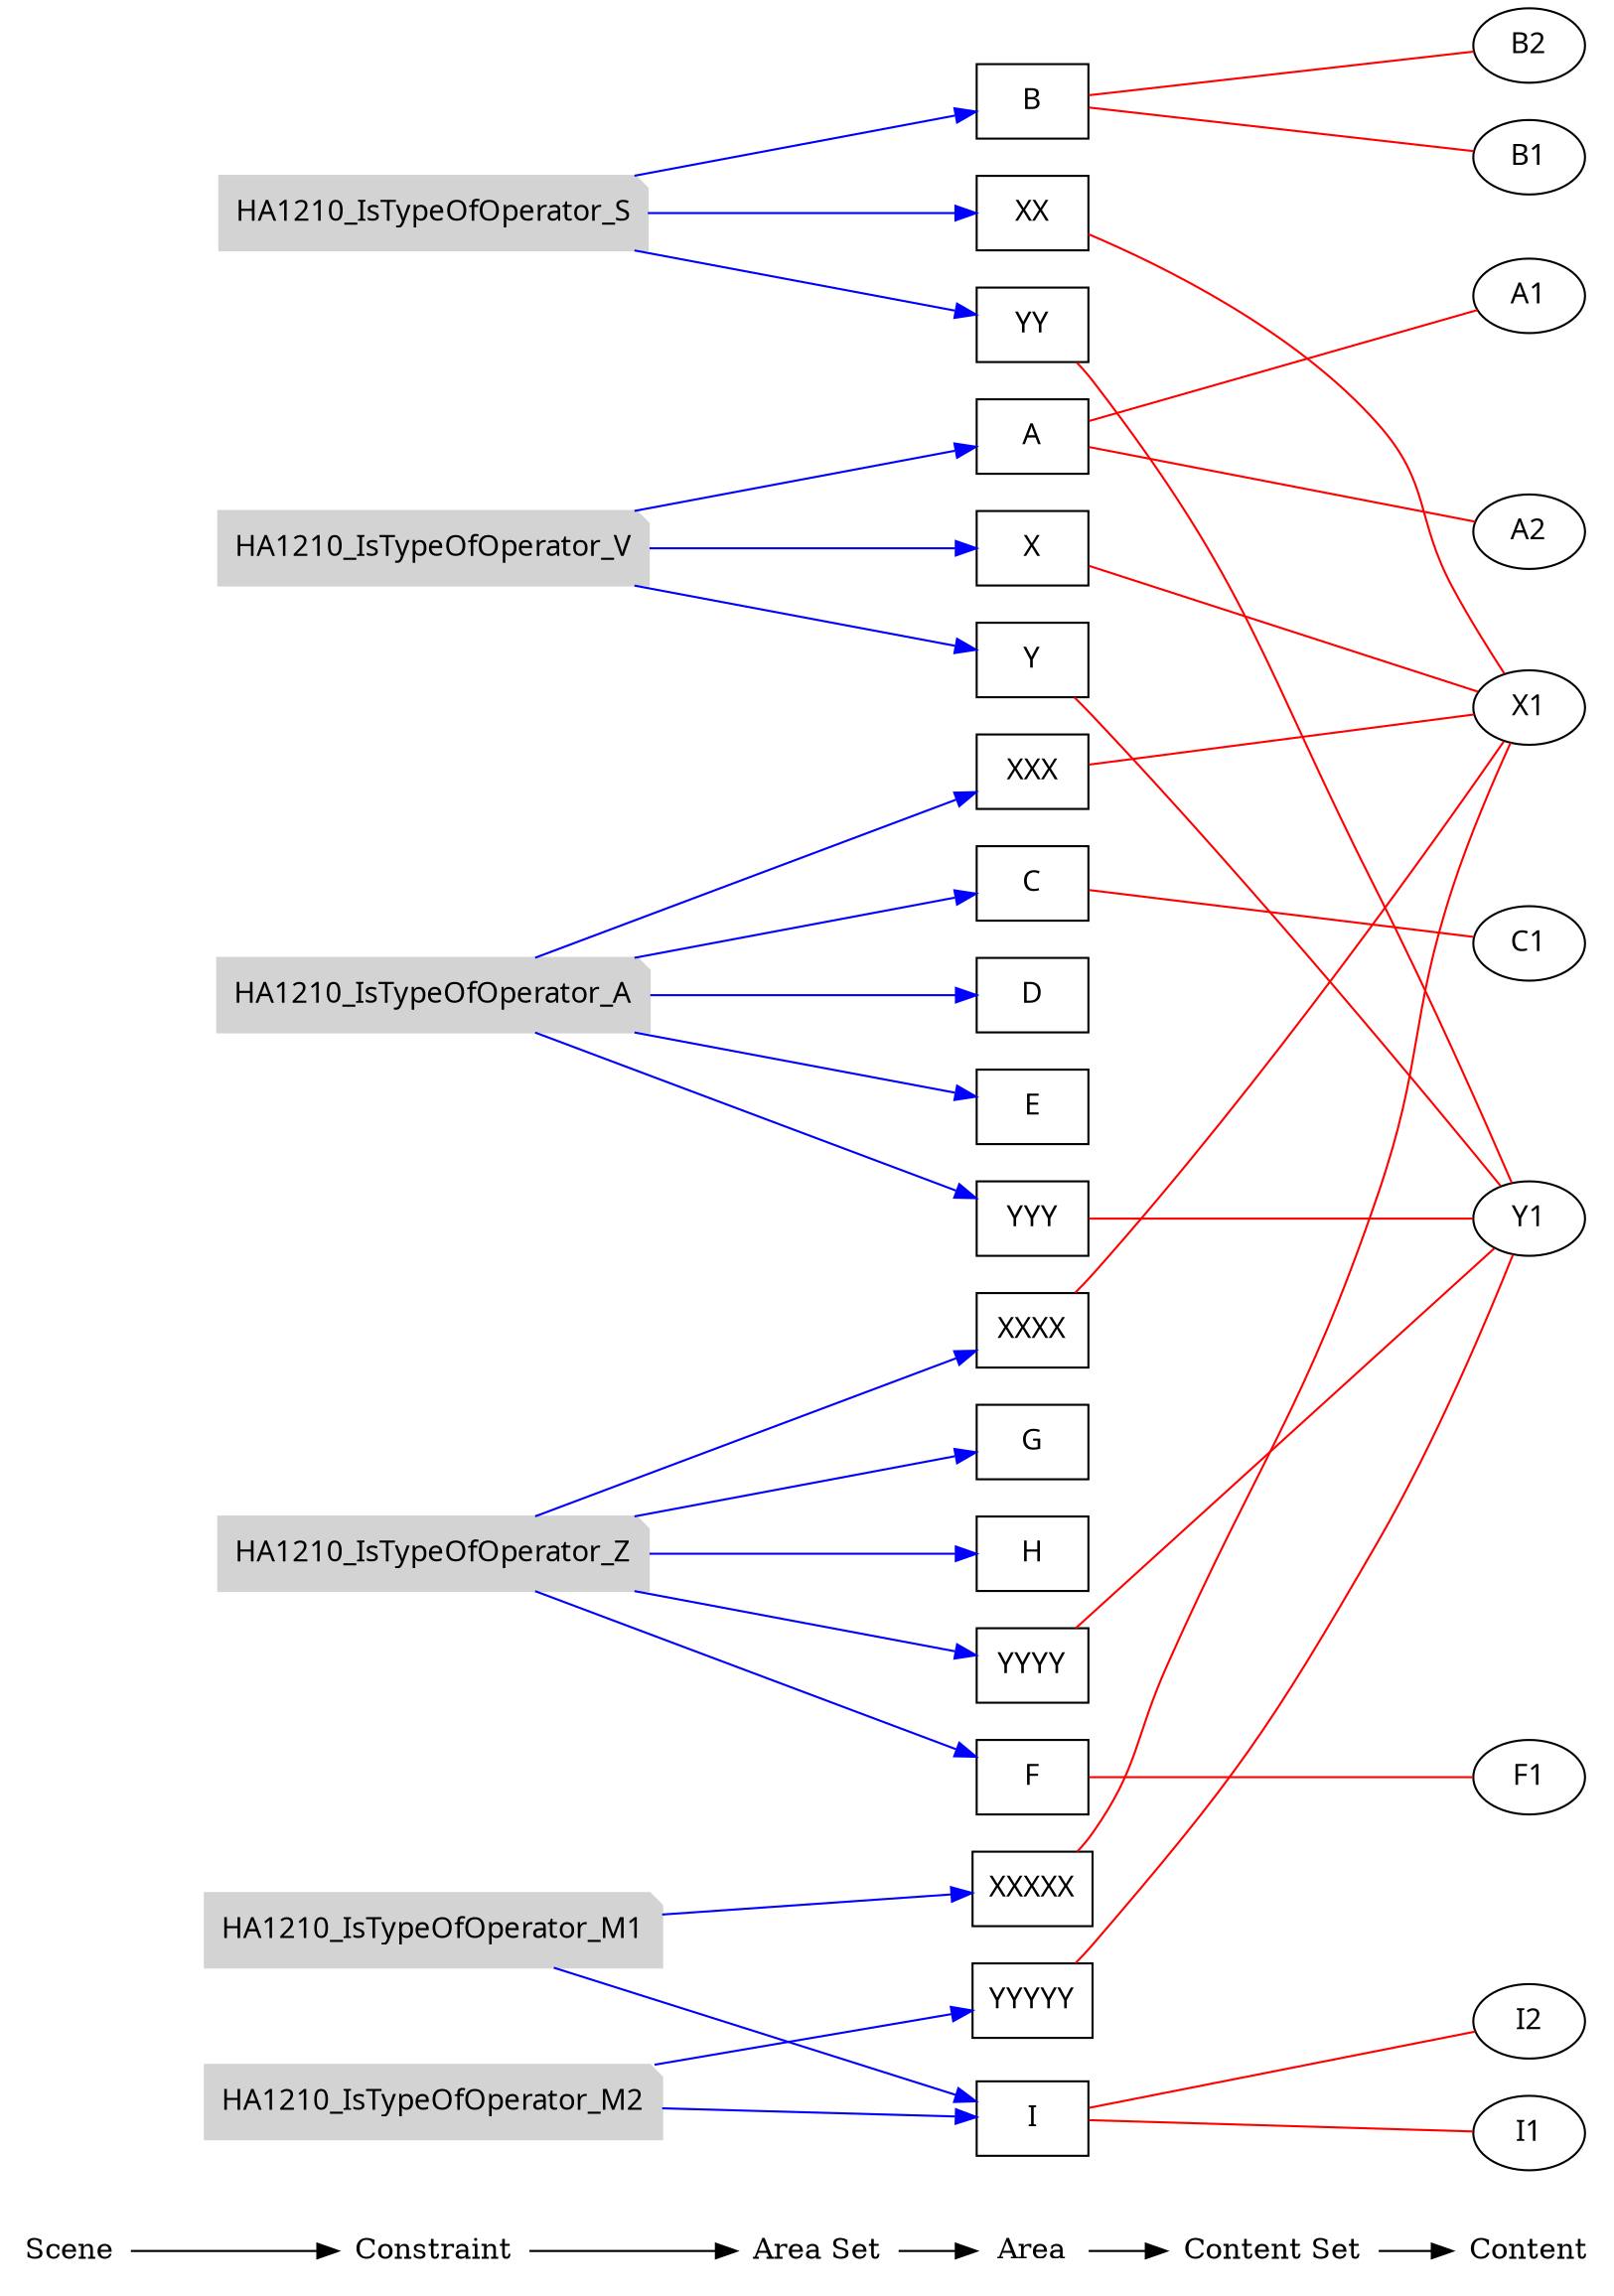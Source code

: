 digraph rule_objects_graph {
	rankdir = LR;
	charset="utf-8";
	clusterrank = global;
	
	node [shape = plaintext];
	Scene -> Constraint -> "Area Set" -> Area -> "Content Set" -> Content; 
	{ rank = same;
		node [shape = box];
		{
			Area;
			e1 [label="A", fontname="Meiryo UI"];
			e2 [label="C", fontname="Meiryo UI"];
			e3 [label="D", fontname="Meiryo UI"];
			e4 [label="E", fontname="Meiryo UI"];
			e5 [label="X", fontname="Meiryo UI"];
			e6 [label="Y", fontname="Meiryo UI"];
			e7 [label="XX", fontname="Meiryo UI"];
			e8 [label="YY", fontname="Meiryo UI"];
			e9 [label="XXX", fontname="Meiryo UI"];
			e10 [label="YYY", fontname="Meiryo UI"];
			e11 [label="XXXX", fontname="Meiryo UI"];
			e12 [label="YYYY", fontname="Meiryo UI"];
			e13 [label="XXXXX", fontname="Meiryo UI"];
			e14 [label="YYYYY", fontname="Meiryo UI"];

			e15 [label="B", fontname="Meiryo UI"];
			e16 [label="F", fontname="Meiryo UI"];
			e17 [label="G", fontname="Meiryo UI"];
			e18 [label="H", fontname="Meiryo UI"];
			e19 [label="I", fontname="Meiryo UI"];
		}
	}
	
	{ rank = same;
		node [shape = ellipse];
		{
			Content;
			e20 [label="A1", fontname="Meiryo UI"];
			e21 [label="A2", fontname="Meiryo UI"];
			e22 [label="C1", fontname="Meiryo UI"];
			e23 [label="X1", fontname="Meiryo UI"];
			e24 [label="Y1", fontname="Meiryo UI"];

			e25 [label="B1", fontname="Meiryo UI"];
			e26 [label="B2", fontname="Meiryo UI"];
			e27 [label="F1", fontname="Meiryo UI"];
			e28 [label="I1", fontname="Meiryo UI"];
			e29 [label="I2", fontname="Meiryo UI"];

		}
	}
	
	{
		subgraph subareaset {
			"Area Set";
			node [shape = box, style = filled, color = lightpink];


		}
	}


	
	{
		subgraph subcontentset {
			"Content Set";
			node [shape = ellipse, style = filled, color = palegreen];


		}
	}



	e1 -> e20 [dir=none, color=red];
	e1 -> e21 [dir=none, color=red];
	e2 -> e22 [dir=none, color=red];
	e5 -> e23 [dir=none, color=red];
	e7 -> e23 [dir=none, color=red];
	e9 -> e23 [dir=none, color=red];
	e11 -> e23 [dir=none, color=red];
	e13 -> e23 [dir=none, color=red];
	e6 -> e24 [dir=none, color=red];
	e8 -> e24 [dir=none, color=red];
	e10 -> e24 [dir=none, color=red];
	e12 -> e24 [dir=none, color=red];
	e14 -> e24 [dir=none, color=red];
	

	

	e15 -> e25 [dir=none, color=red];
	e15 -> e26 [dir=none, color=red];
	e16 -> e27 [dir=none, color=red];
	e19 -> e28 [dir=none, color=red];
	e19 -> e29 [dir=none, color=red];
	

	

	subgraph scene { rank = same;
		node [shape = circle, style = filled, color = lightblue];
		{
			"Scene";

		}
	}

	{ rank = same;
		node [shape = note, style = filled, color = lightgrey];
		{
			"Constraint";
			e30 [label="HA1210_IsTypeOfOperator_V", fontname="Meiryo UI"];
			e31 [label="HA1210_IsTypeOfOperator_S", fontname="Meiryo UI"];
			e32 [label="HA1210_IsTypeOfOperator_A", fontname="Meiryo UI"];
			e33 [label="HA1210_IsTypeOfOperator_Z", fontname="Meiryo UI"];
			e34 [label="HA1210_IsTypeOfOperator_M1", fontname="Meiryo UI"];
			e35 [label="HA1210_IsTypeOfOperator_M2", fontname="Meiryo UI"];
		}
	}
	
	{ rank = same;
		node [shape = note, style = filled, color = lavenderblush2];
		{
			"Constraint";
		}
	}

	{ rank = same;
		node [shape = note, style = filled, color = lightpink2];
		{
			"Constraint";
		}
	}

	e30 -> e1 [color=blue];
	e30 -> e6 [color=blue];
	e30 -> e5 [color=blue];
	e31 -> e8 [color=blue];
	e31 -> e7 [color=blue];
	e31 -> e15 [color=blue];
	e32 -> e4 [color=blue];
	e32 -> e2 [color=blue];
	e32 -> e10 [color=blue];
	e32 -> e9 [color=blue];
	e32 -> e3 [color=blue];
	e33 -> e16 [color=blue];
	e33 -> e17 [color=blue];
	e33 -> e18 [color=blue];
	e33 -> e11 [color=blue];
	e33 -> e12 [color=blue];
	e34 -> e13 [color=blue];
	e34 -> e19 [color=blue];
	e35 -> e14 [color=blue];
	e35 -> e19 [color=blue];
	

	

	
}

